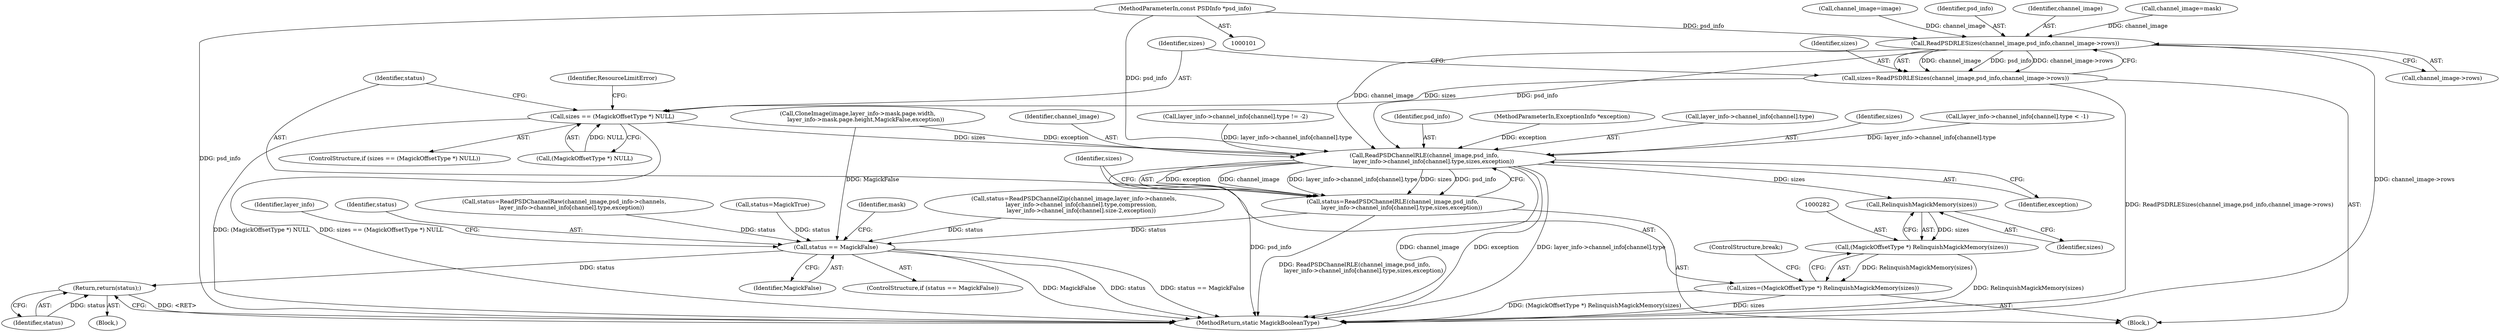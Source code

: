 digraph "0_ImageMagick_7f2dc7a1afc067d0c89f12c82bcdec0445fb1b94@pointer" {
"1000104" [label="(MethodParameterIn,const PSDInfo *psd_info)"];
"1000247" [label="(Call,ReadPSDRLESizes(channel_image,psd_info,channel_image->rows))"];
"1000245" [label="(Call,sizes=ReadPSDRLESizes(channel_image,psd_info,channel_image->rows))"];
"1000254" [label="(Call,sizes == (MagickOffsetType *) NULL)"];
"1000267" [label="(Call,ReadPSDChannelRLE(channel_image,psd_info,\n          layer_info->channel_info[channel].type,sizes,exception))"];
"1000265" [label="(Call,status=ReadPSDChannelRLE(channel_image,psd_info,\n          layer_info->channel_info[channel].type,sizes,exception))"];
"1000342" [label="(Call,status == MagickFalse)"];
"1000367" [label="(Return,return(status);)"];
"1000283" [label="(Call,RelinquishMagickMemory(sizes))"];
"1000281" [label="(Call,(MagickOffsetType *) RelinquishMagickMemory(sizes))"];
"1000279" [label="(Call,sizes=(MagickOffsetType *) RelinquishMagickMemory(sizes))"];
"1000268" [label="(Identifier,channel_image)"];
"1000142" [label="(Call,layer_info->channel_info[channel].type != -2)"];
"1000368" [label="(Identifier,status)"];
"1000189" [label="(Call,CloneImage(image,layer_info->mask.page.width,\n         layer_info->mask.page.height,MagickFalse,exception))"];
"1000260" [label="(Identifier,ResourceLimitError)"];
"1000269" [label="(Identifier,psd_info)"];
"1000246" [label="(Identifier,sizes)"];
"1000254" [label="(Call,sizes == (MagickOffsetType *) NULL)"];
"1000280" [label="(Identifier,sizes)"];
"1000245" [label="(Call,sizes=ReadPSDRLESizes(channel_image,psd_info,channel_image->rows))"];
"1000369" [label="(MethodReturn,static MagickBooleanType)"];
"1000256" [label="(Call,(MagickOffsetType *) NULL)"];
"1000249" [label="(Identifier,psd_info)"];
"1000253" [label="(ControlStructure,if (sizes == (MagickOffsetType *) NULL))"];
"1000278" [label="(Identifier,exception)"];
"1000109" [label="(Block,)"];
"1000367" [label="(Return,return(status);)"];
"1000342" [label="(Call,status == MagickFalse)"];
"1000226" [label="(Call,status=ReadPSDChannelRaw(channel_image,psd_info->channels,\n        layer_info->channel_info[channel].type,exception))"];
"1000108" [label="(MethodParameterIn,ExceptionInfo *exception)"];
"1000270" [label="(Call,layer_info->channel_info[channel].type)"];
"1000277" [label="(Identifier,sizes)"];
"1000265" [label="(Call,status=ReadPSDChannelRLE(channel_image,psd_info,\n          layer_info->channel_info[channel].type,sizes,exception))"];
"1000284" [label="(Identifier,sizes)"];
"1000219" [label="(Call,status=MagickTrue)"];
"1000267" [label="(Call,ReadPSDChannelRLE(channel_image,psd_info,\n          layer_info->channel_info[channel].type,sizes,exception))"];
"1000348" [label="(Identifier,mask)"];
"1000285" [label="(ControlStructure,break;)"];
"1000104" [label="(MethodParameterIn,const PSDInfo *psd_info)"];
"1000243" [label="(Block,)"];
"1000288" [label="(Call,status=ReadPSDChannelZip(channel_image,layer_info->channels,\n        layer_info->channel_info[channel].type,compression,\n        layer_info->channel_info[channel].size-2,exception))"];
"1000281" [label="(Call,(MagickOffsetType *) RelinquishMagickMemory(sizes))"];
"1000250" [label="(Call,channel_image->rows)"];
"1000248" [label="(Identifier,channel_image)"];
"1000363" [label="(Identifier,layer_info)"];
"1000212" [label="(Call,channel_image=mask)"];
"1000341" [label="(ControlStructure,if (status == MagickFalse))"];
"1000255" [label="(Identifier,sizes)"];
"1000114" [label="(Call,channel_image=image)"];
"1000343" [label="(Identifier,status)"];
"1000247" [label="(Call,ReadPSDRLESizes(channel_image,psd_info,channel_image->rows))"];
"1000266" [label="(Identifier,status)"];
"1000283" [label="(Call,RelinquishMagickMemory(sizes))"];
"1000123" [label="(Call,layer_info->channel_info[channel].type < -1)"];
"1000279" [label="(Call,sizes=(MagickOffsetType *) RelinquishMagickMemory(sizes))"];
"1000344" [label="(Identifier,MagickFalse)"];
"1000104" -> "1000101"  [label="AST: "];
"1000104" -> "1000369"  [label="DDG: psd_info"];
"1000104" -> "1000247"  [label="DDG: psd_info"];
"1000104" -> "1000267"  [label="DDG: psd_info"];
"1000247" -> "1000245"  [label="AST: "];
"1000247" -> "1000250"  [label="CFG: "];
"1000248" -> "1000247"  [label="AST: "];
"1000249" -> "1000247"  [label="AST: "];
"1000250" -> "1000247"  [label="AST: "];
"1000245" -> "1000247"  [label="CFG: "];
"1000247" -> "1000369"  [label="DDG: channel_image->rows"];
"1000247" -> "1000245"  [label="DDG: channel_image"];
"1000247" -> "1000245"  [label="DDG: psd_info"];
"1000247" -> "1000245"  [label="DDG: channel_image->rows"];
"1000114" -> "1000247"  [label="DDG: channel_image"];
"1000212" -> "1000247"  [label="DDG: channel_image"];
"1000247" -> "1000267"  [label="DDG: channel_image"];
"1000247" -> "1000267"  [label="DDG: psd_info"];
"1000245" -> "1000243"  [label="AST: "];
"1000246" -> "1000245"  [label="AST: "];
"1000255" -> "1000245"  [label="CFG: "];
"1000245" -> "1000369"  [label="DDG: ReadPSDRLESizes(channel_image,psd_info,channel_image->rows)"];
"1000245" -> "1000254"  [label="DDG: sizes"];
"1000254" -> "1000253"  [label="AST: "];
"1000254" -> "1000256"  [label="CFG: "];
"1000255" -> "1000254"  [label="AST: "];
"1000256" -> "1000254"  [label="AST: "];
"1000260" -> "1000254"  [label="CFG: "];
"1000266" -> "1000254"  [label="CFG: "];
"1000254" -> "1000369"  [label="DDG: sizes == (MagickOffsetType *) NULL"];
"1000254" -> "1000369"  [label="DDG: (MagickOffsetType *) NULL"];
"1000256" -> "1000254"  [label="DDG: NULL"];
"1000254" -> "1000267"  [label="DDG: sizes"];
"1000267" -> "1000265"  [label="AST: "];
"1000267" -> "1000278"  [label="CFG: "];
"1000268" -> "1000267"  [label="AST: "];
"1000269" -> "1000267"  [label="AST: "];
"1000270" -> "1000267"  [label="AST: "];
"1000277" -> "1000267"  [label="AST: "];
"1000278" -> "1000267"  [label="AST: "];
"1000265" -> "1000267"  [label="CFG: "];
"1000267" -> "1000369"  [label="DDG: psd_info"];
"1000267" -> "1000369"  [label="DDG: channel_image"];
"1000267" -> "1000369"  [label="DDG: exception"];
"1000267" -> "1000369"  [label="DDG: layer_info->channel_info[channel].type"];
"1000267" -> "1000265"  [label="DDG: exception"];
"1000267" -> "1000265"  [label="DDG: channel_image"];
"1000267" -> "1000265"  [label="DDG: layer_info->channel_info[channel].type"];
"1000267" -> "1000265"  [label="DDG: sizes"];
"1000267" -> "1000265"  [label="DDG: psd_info"];
"1000142" -> "1000267"  [label="DDG: layer_info->channel_info[channel].type"];
"1000123" -> "1000267"  [label="DDG: layer_info->channel_info[channel].type"];
"1000189" -> "1000267"  [label="DDG: exception"];
"1000108" -> "1000267"  [label="DDG: exception"];
"1000267" -> "1000283"  [label="DDG: sizes"];
"1000265" -> "1000243"  [label="AST: "];
"1000266" -> "1000265"  [label="AST: "];
"1000280" -> "1000265"  [label="CFG: "];
"1000265" -> "1000369"  [label="DDG: ReadPSDChannelRLE(channel_image,psd_info,\n          layer_info->channel_info[channel].type,sizes,exception)"];
"1000265" -> "1000342"  [label="DDG: status"];
"1000342" -> "1000341"  [label="AST: "];
"1000342" -> "1000344"  [label="CFG: "];
"1000343" -> "1000342"  [label="AST: "];
"1000344" -> "1000342"  [label="AST: "];
"1000348" -> "1000342"  [label="CFG: "];
"1000363" -> "1000342"  [label="CFG: "];
"1000342" -> "1000369"  [label="DDG: MagickFalse"];
"1000342" -> "1000369"  [label="DDG: status"];
"1000342" -> "1000369"  [label="DDG: status == MagickFalse"];
"1000226" -> "1000342"  [label="DDG: status"];
"1000288" -> "1000342"  [label="DDG: status"];
"1000219" -> "1000342"  [label="DDG: status"];
"1000189" -> "1000342"  [label="DDG: MagickFalse"];
"1000342" -> "1000367"  [label="DDG: status"];
"1000367" -> "1000109"  [label="AST: "];
"1000367" -> "1000368"  [label="CFG: "];
"1000368" -> "1000367"  [label="AST: "];
"1000369" -> "1000367"  [label="CFG: "];
"1000367" -> "1000369"  [label="DDG: <RET>"];
"1000368" -> "1000367"  [label="DDG: status"];
"1000283" -> "1000281"  [label="AST: "];
"1000283" -> "1000284"  [label="CFG: "];
"1000284" -> "1000283"  [label="AST: "];
"1000281" -> "1000283"  [label="CFG: "];
"1000283" -> "1000281"  [label="DDG: sizes"];
"1000281" -> "1000279"  [label="AST: "];
"1000282" -> "1000281"  [label="AST: "];
"1000279" -> "1000281"  [label="CFG: "];
"1000281" -> "1000369"  [label="DDG: RelinquishMagickMemory(sizes)"];
"1000281" -> "1000279"  [label="DDG: RelinquishMagickMemory(sizes)"];
"1000279" -> "1000243"  [label="AST: "];
"1000280" -> "1000279"  [label="AST: "];
"1000285" -> "1000279"  [label="CFG: "];
"1000279" -> "1000369"  [label="DDG: sizes"];
"1000279" -> "1000369"  [label="DDG: (MagickOffsetType *) RelinquishMagickMemory(sizes)"];
}
